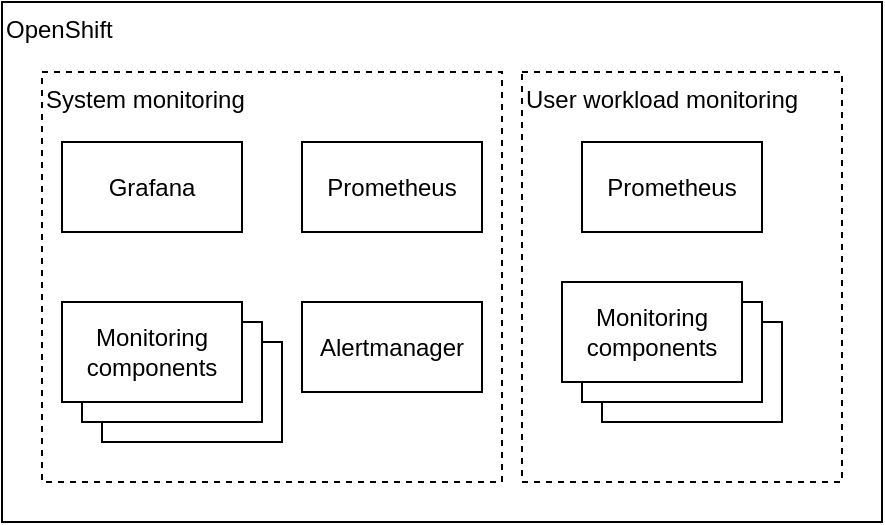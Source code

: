 <mxfile version="16.5.1" type="device"><diagram id="YK15PTIbT0JndmCazDym" name="Page-1"><mxGraphModel dx="946" dy="672" grid="1" gridSize="10" guides="1" tooltips="1" connect="1" arrows="1" fold="1" page="1" pageScale="1" pageWidth="827" pageHeight="1169" math="0" shadow="0"><root><mxCell id="0"/><mxCell id="1" parent="0"/><mxCell id="l8sVot7jG2aRZURhy8gr-2" value="OpenShift" style="rounded=0;whiteSpace=wrap;html=1;verticalAlign=top;align=left;" parent="1" vertex="1"><mxGeometry x="110" y="90" width="440" height="260" as="geometry"/></mxCell><mxCell id="l8sVot7jG2aRZURhy8gr-9" value="User workload monitoring" style="rounded=0;whiteSpace=wrap;html=1;verticalAlign=top;align=left;dashed=1;" parent="1" vertex="1"><mxGeometry x="370" y="125" width="160" height="205" as="geometry"/></mxCell><mxCell id="l8sVot7jG2aRZURhy8gr-8" value="System monitoring" style="rounded=0;whiteSpace=wrap;html=1;verticalAlign=top;align=left;dashed=1;" parent="1" vertex="1"><mxGeometry x="130" y="125" width="230" height="205" as="geometry"/></mxCell><mxCell id="l8sVot7jG2aRZURhy8gr-4" value="Prometheus" style="rounded=0;whiteSpace=wrap;html=1;" parent="1" vertex="1"><mxGeometry x="260" y="160" width="90" height="45" as="geometry"/></mxCell><mxCell id="l8sVot7jG2aRZURhy8gr-5" value="Grafana" style="rounded=0;whiteSpace=wrap;html=1;" parent="1" vertex="1"><mxGeometry x="140" y="160" width="90" height="45" as="geometry"/></mxCell><mxCell id="l8sVot7jG2aRZURhy8gr-7" value="Prometheus" style="rounded=0;whiteSpace=wrap;html=1;" parent="1" vertex="1"><mxGeometry x="400" y="160" width="90" height="45" as="geometry"/></mxCell><mxCell id="l8sVot7jG2aRZURhy8gr-13" value="" style="group" parent="1" vertex="1" connectable="0"><mxGeometry x="140" y="240" width="110" height="70" as="geometry"/></mxCell><mxCell id="l8sVot7jG2aRZURhy8gr-12" value="" style="rounded=0;whiteSpace=wrap;html=1;" parent="l8sVot7jG2aRZURhy8gr-13" vertex="1"><mxGeometry x="20" y="20" width="90" height="50" as="geometry"/></mxCell><mxCell id="l8sVot7jG2aRZURhy8gr-11" value="" style="rounded=0;whiteSpace=wrap;html=1;" parent="l8sVot7jG2aRZURhy8gr-13" vertex="1"><mxGeometry x="10" y="10" width="90" height="50" as="geometry"/></mxCell><mxCell id="l8sVot7jG2aRZURhy8gr-10" value="Monitoring components" style="rounded=0;whiteSpace=wrap;html=1;" parent="l8sVot7jG2aRZURhy8gr-13" vertex="1"><mxGeometry width="90" height="50" as="geometry"/></mxCell><mxCell id="l8sVot7jG2aRZURhy8gr-14" value="" style="group" parent="1" vertex="1" connectable="0"><mxGeometry x="390" y="230" width="110" height="70" as="geometry"/></mxCell><mxCell id="l8sVot7jG2aRZURhy8gr-15" value="" style="rounded=0;whiteSpace=wrap;html=1;" parent="l8sVot7jG2aRZURhy8gr-14" vertex="1"><mxGeometry x="20" y="20" width="90" height="50" as="geometry"/></mxCell><mxCell id="l8sVot7jG2aRZURhy8gr-16" value="" style="rounded=0;whiteSpace=wrap;html=1;" parent="l8sVot7jG2aRZURhy8gr-14" vertex="1"><mxGeometry x="10" y="10" width="90" height="50" as="geometry"/></mxCell><mxCell id="l8sVot7jG2aRZURhy8gr-17" value="Monitoring components" style="rounded=0;whiteSpace=wrap;html=1;" parent="l8sVot7jG2aRZURhy8gr-14" vertex="1"><mxGeometry width="90" height="50" as="geometry"/></mxCell><mxCell id="QnjIR7j_F1bY_SUiibJt-1" value="Alertmanager" style="rounded=0;whiteSpace=wrap;html=1;" vertex="1" parent="1"><mxGeometry x="260" y="240" width="90" height="45" as="geometry"/></mxCell></root></mxGraphModel></diagram></mxfile>